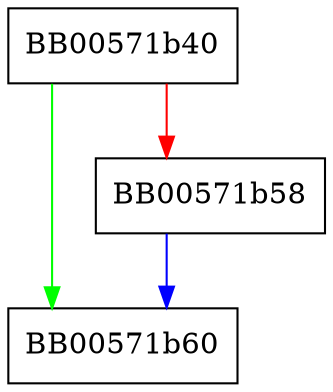 digraph OPENSSL_INIT_new {
  node [shape="box"];
  graph [splines=ortho];
  BB00571b40 -> BB00571b60 [color="green"];
  BB00571b40 -> BB00571b58 [color="red"];
  BB00571b58 -> BB00571b60 [color="blue"];
}